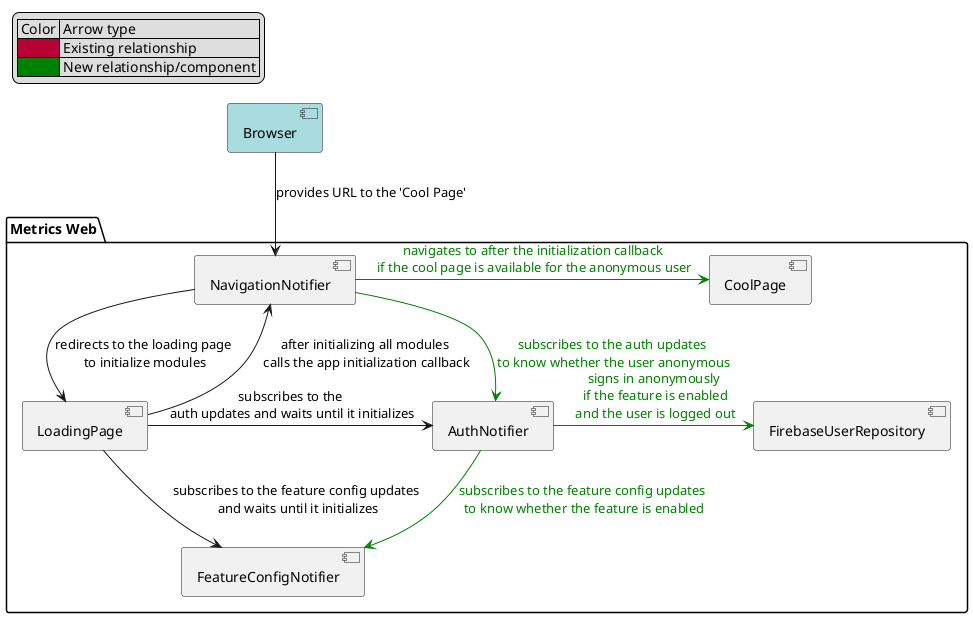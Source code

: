 @startuml public_dashboard_architecture_components_diagram

legend top left
    | Color | Arrow type |
    |<#B70033>| Existing relationship |
    |<#Green>| New relationship/component |
endlegend

component Browser #A9DCDF

package "Metrics Web" {
    component "LoadingPage" as loading_page
    component "AuthNotifier" as auth
    component "FeatureConfigNotifier" as feature_config
    component "NavigationNotifier" as navigation
    component "CoolPage" as cool_page
    component "FirebaseUserRepository" as firebase
}

Browser --> navigation: provides URL to the 'Cool Page'
navigation --> loading_page: redirects to the loading page\n to initialize modules
loading_page -> auth: subscribes to the\n auth updates and waits until it initializes
loading_page --> feature_config: subscribes to the feature config updates\n and waits until it initializes
auth -[#green]right-> firebase: <color:green>signs in anonymously\n <color:green>if the feature is enabled\n <color:green>and the user is logged out
auth -[#green]-> feature_config: <color:green>subscribes to the feature config updates\n <color:green>to know whether the feature is enabled
loading_page -up-> navigation: after initializing all modules\n calls the app initialization callback
navigation -[#green]right-> cool_page: <color:green>navigates to after the initialization callback\n <color:green>if the cool page is available for the anonymous user
navigation -[#green]> auth: <color:green>subscribes to the auth updates\n <color:green>to know whether the user anonymous

@enduml
